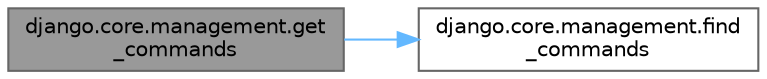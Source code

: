 digraph "django.core.management.get_commands"
{
 // LATEX_PDF_SIZE
  bgcolor="transparent";
  edge [fontname=Helvetica,fontsize=10,labelfontname=Helvetica,labelfontsize=10];
  node [fontname=Helvetica,fontsize=10,shape=box,height=0.2,width=0.4];
  rankdir="LR";
  Node1 [id="Node000001",label="django.core.management.get\l_commands",height=0.2,width=0.4,color="gray40", fillcolor="grey60", style="filled", fontcolor="black",tooltip=" "];
  Node1 -> Node2 [id="edge1_Node000001_Node000002",color="steelblue1",style="solid",tooltip=" "];
  Node2 [id="Node000002",label="django.core.management.find\l_commands",height=0.2,width=0.4,color="grey40", fillcolor="white", style="filled",URL="$namespacedjango_1_1core_1_1management.html#ad2b982c18c6c9b96924afe15a8b2e597",tooltip=" "];
}

